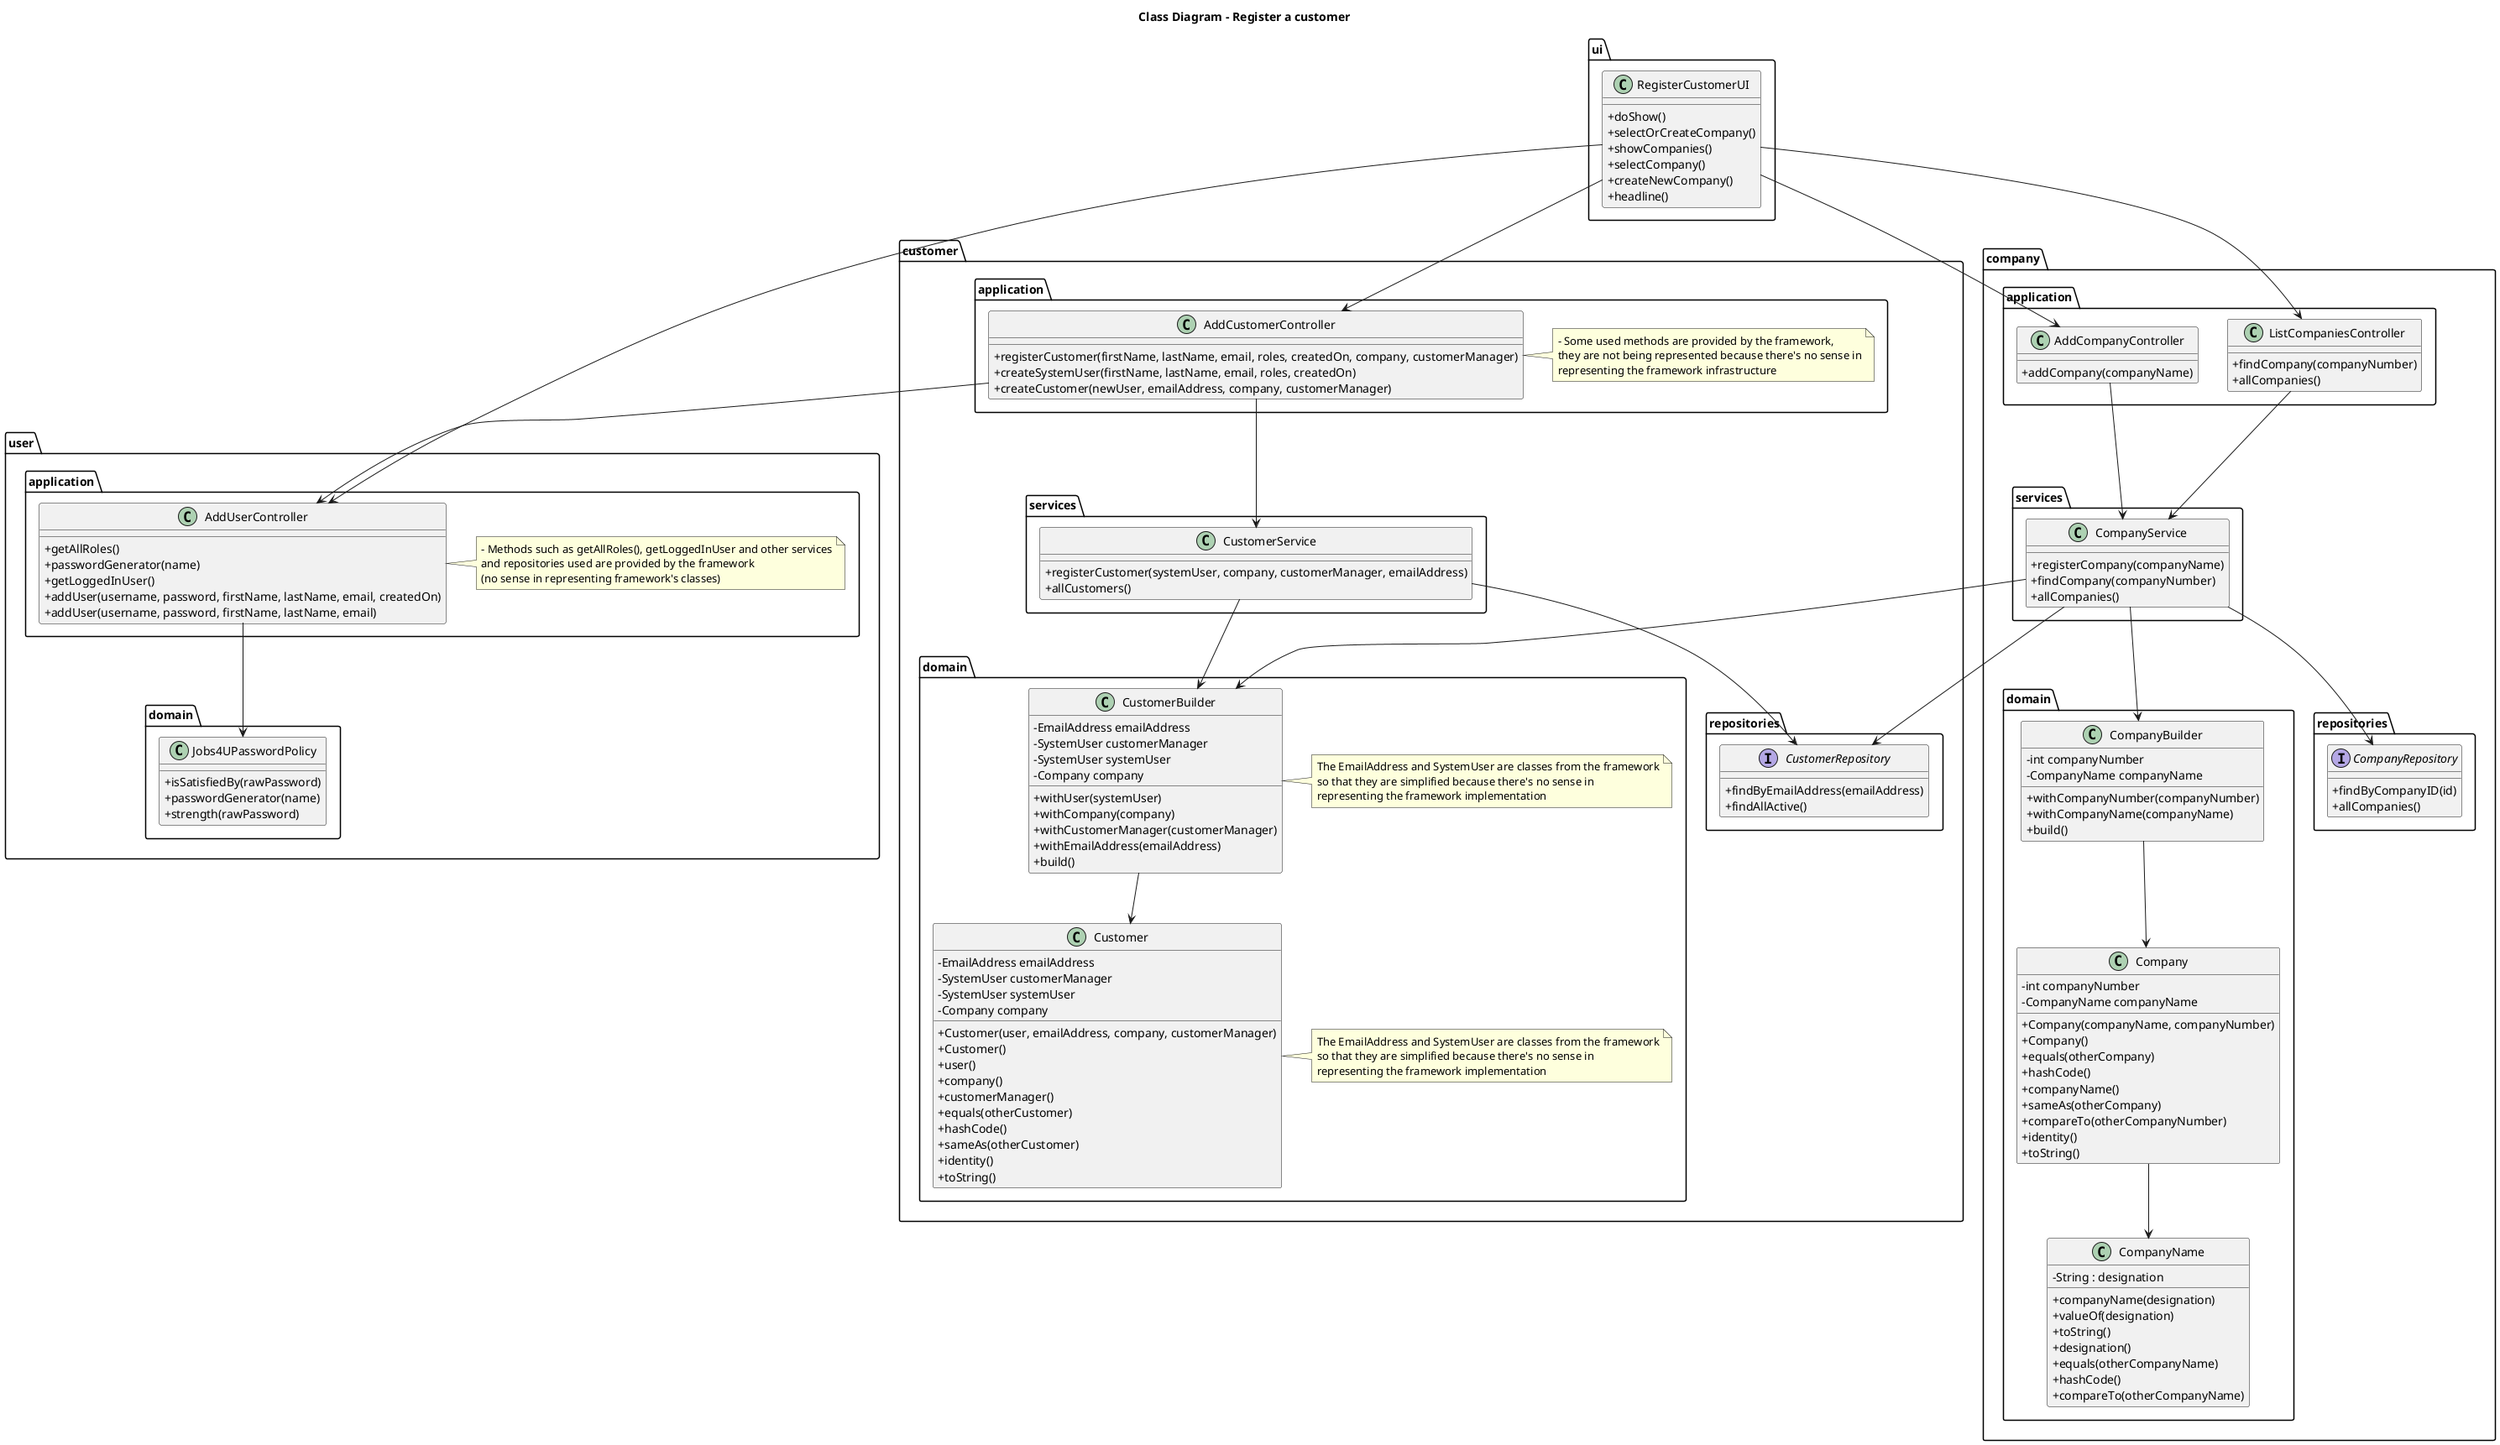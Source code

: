 @startuml
skinparam classAttributeIconSize 0

Title "Class Diagram - Register a customer"


package "ui"{
     class RegisterCustomerUI{
         + doShow()
         + selectOrCreateCompany()
         + showCompanies()
         + selectCompany()
         + createNewCompany()
         + headline()
     }
}

package "customer"{

    package "application"{

        class AddCustomerController{
                + registerCustomer(firstName, lastName, email, roles, createdOn, company, customerManager)
                + createSystemUser(firstName, lastName, email, roles, createdOn)
                + createCustomer(newUser, emailAddress, company, customerManager)
        }

        note right of AddCustomerController
                - Some used methods are provided by the framework,
                they are not being represented because there's no sense in
                representing the framework infrastructure
                    end note

    }

    package "domain"{

        class Customer{
                        - EmailAddress emailAddress
                        - SystemUser customerManager
                        - SystemUser systemUser
                        - Company company
                        + Customer(user, emailAddress, company, customerManager)
                        + Customer()
                        + user()
                        + company()
                        + customerManager()
                        + equals(otherCustomer)
                        + hashCode()
                        + sameAs(otherCustomer)
                        + identity()
                        + toString()
                }

                note right of Customer
                The EmailAddress and SystemUser are classes from the framework
                so that they are simplified because there's no sense in
                representing the framework implementation
                end note



                class CustomerBuilder{
                       - EmailAddress emailAddress
                       - SystemUser customerManager
                       - SystemUser systemUser
                       - Company company
                       + withUser(systemUser)
                       + withCompany(company)
                       + withCustomerManager(customerManager)
                       + withEmailAddress(emailAddress)
                       + build()
                }

                note right of CustomerBuilder
                                The EmailAddress and SystemUser are classes from the framework
                                so that they are simplified because there's no sense in
                                representing the framework implementation
                                end note
    }

    package "repositories"{

        Interface CustomerRepository{
                + findByEmailAddress(emailAddress)
                + findAllActive()
        }

    }

    package "services"{

        class CustomerService{
                + registerCustomer(systemUser, company, customerManager, emailAddress)
                + allCustomers()
        }
    }

}

package "company"{

    package "application"{

        class ListCompaniesController{
                + findCompany(companyNumber)
                + allCompanies()
        }

        class AddCompanyController{
                + addCompany(companyName)
        }
    }

    package "domain"{

        class CompanyBuilder{
                - int companyNumber
                - CompanyName companyName
                + withCompanyNumber(companyNumber)
                + withCompanyName(companyName)
                + build()
            }

            class CompanyName{
                - String : designation
                + companyName(designation)
                + valueOf(designation)
                + toString()
                + designation()
                + equals(otherCompanyName)
                + hashCode()
                + compareTo(otherCompanyName)
            }

            class Company{
                    - int companyNumber
                    - CompanyName companyName
                    + Company(companyName, companyNumber)
                    + Company()
                    + equals(otherCompany)
                    + hashCode()
                    + companyName()
                    + sameAs(otherCompany)
                    + compareTo(otherCompanyNumber)
                    + identity()
                    + toString()
                }
    }

    package "repositories"{

        Interface CompanyRepository{
                + findByCompanyID(id)
                + allCompanies()
        }
    }

    package "services"{

        class CompanyService{
                + registerCompany(companyName)
                + findCompany(companyNumber)
                + allCompanies()
            }
    }
}

package "user"{

        package "application"{

            class AddUserController{
                + getAllRoles()
                + passwordGenerator(name)
                + getLoggedInUser()
                + addUser(username, password, firstName, lastName, email, createdOn)
                + addUser(username, password, firstName, lastName, email)
            }

            note right of AddUserController
                - Methods such as getAllRoles(), getLoggedInUser and other services
                and repositories used are provided by the framework
                (no sense in representing framework's classes)
            end note
        }

        package "domain"{
            class Jobs4UPasswordPolicy{
                        + isSatisfiedBy(rawPassword)
                        + passwordGenerator(name)
                        + strength(rawPassword)
            }
        }

}

RegisterCustomerUI --> AddCustomerController
RegisterCustomerUI --> AddCompanyController
RegisterCustomerUI --> ListCompaniesController
RegisterCustomerUI --> AddUserController

AddUserController --> Jobs4UPasswordPolicy

AddCustomerController --> AddUserController
AddCustomerController --> CustomerService

CustomerService --> CustomerRepository
CustomerService --> CustomerBuilder

CustomerBuilder --> Customer

ListCompaniesController --> CompanyService

CompanyService --> CustomerRepository
CompanyService --> CustomerBuilder
CompanyService --> CompanyRepository
CompanyService --> CompanyBuilder

CompanyBuilder --> Company

Company --> CompanyName

AddCompanyController --> CompanyService


@enduml